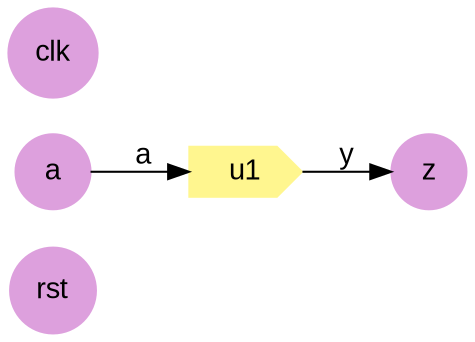 digraph graph1{
	rankdir=LR;
	 n1 	 [label="rst"] [shape=circle, fixedsize=false, style=filled, color=plum, fontname=Arial];
	 n2 	 [label="a"] [shape=circle, fixedsize=false, style=filled, color=plum, fontname=Arial];
	 n3 	 [label="clk"] [shape=circle, fixedsize=false, style=filled, color=plum, fontname=Arial];
	 n4 	 [label="u1"] [shape=cds, fixedsize=false, style=filled, color=khaki1, fontname=Arial];
	 n5 	 [label="z"] [shape=circle, fixedsize=false, style=filled, color=plum, fontname=Arial];
	n2 	 -> 	 n4 [label=a, fontname=Arial];
	n4 	 -> 	 n5 [label=y, fontname=Arial];
}
